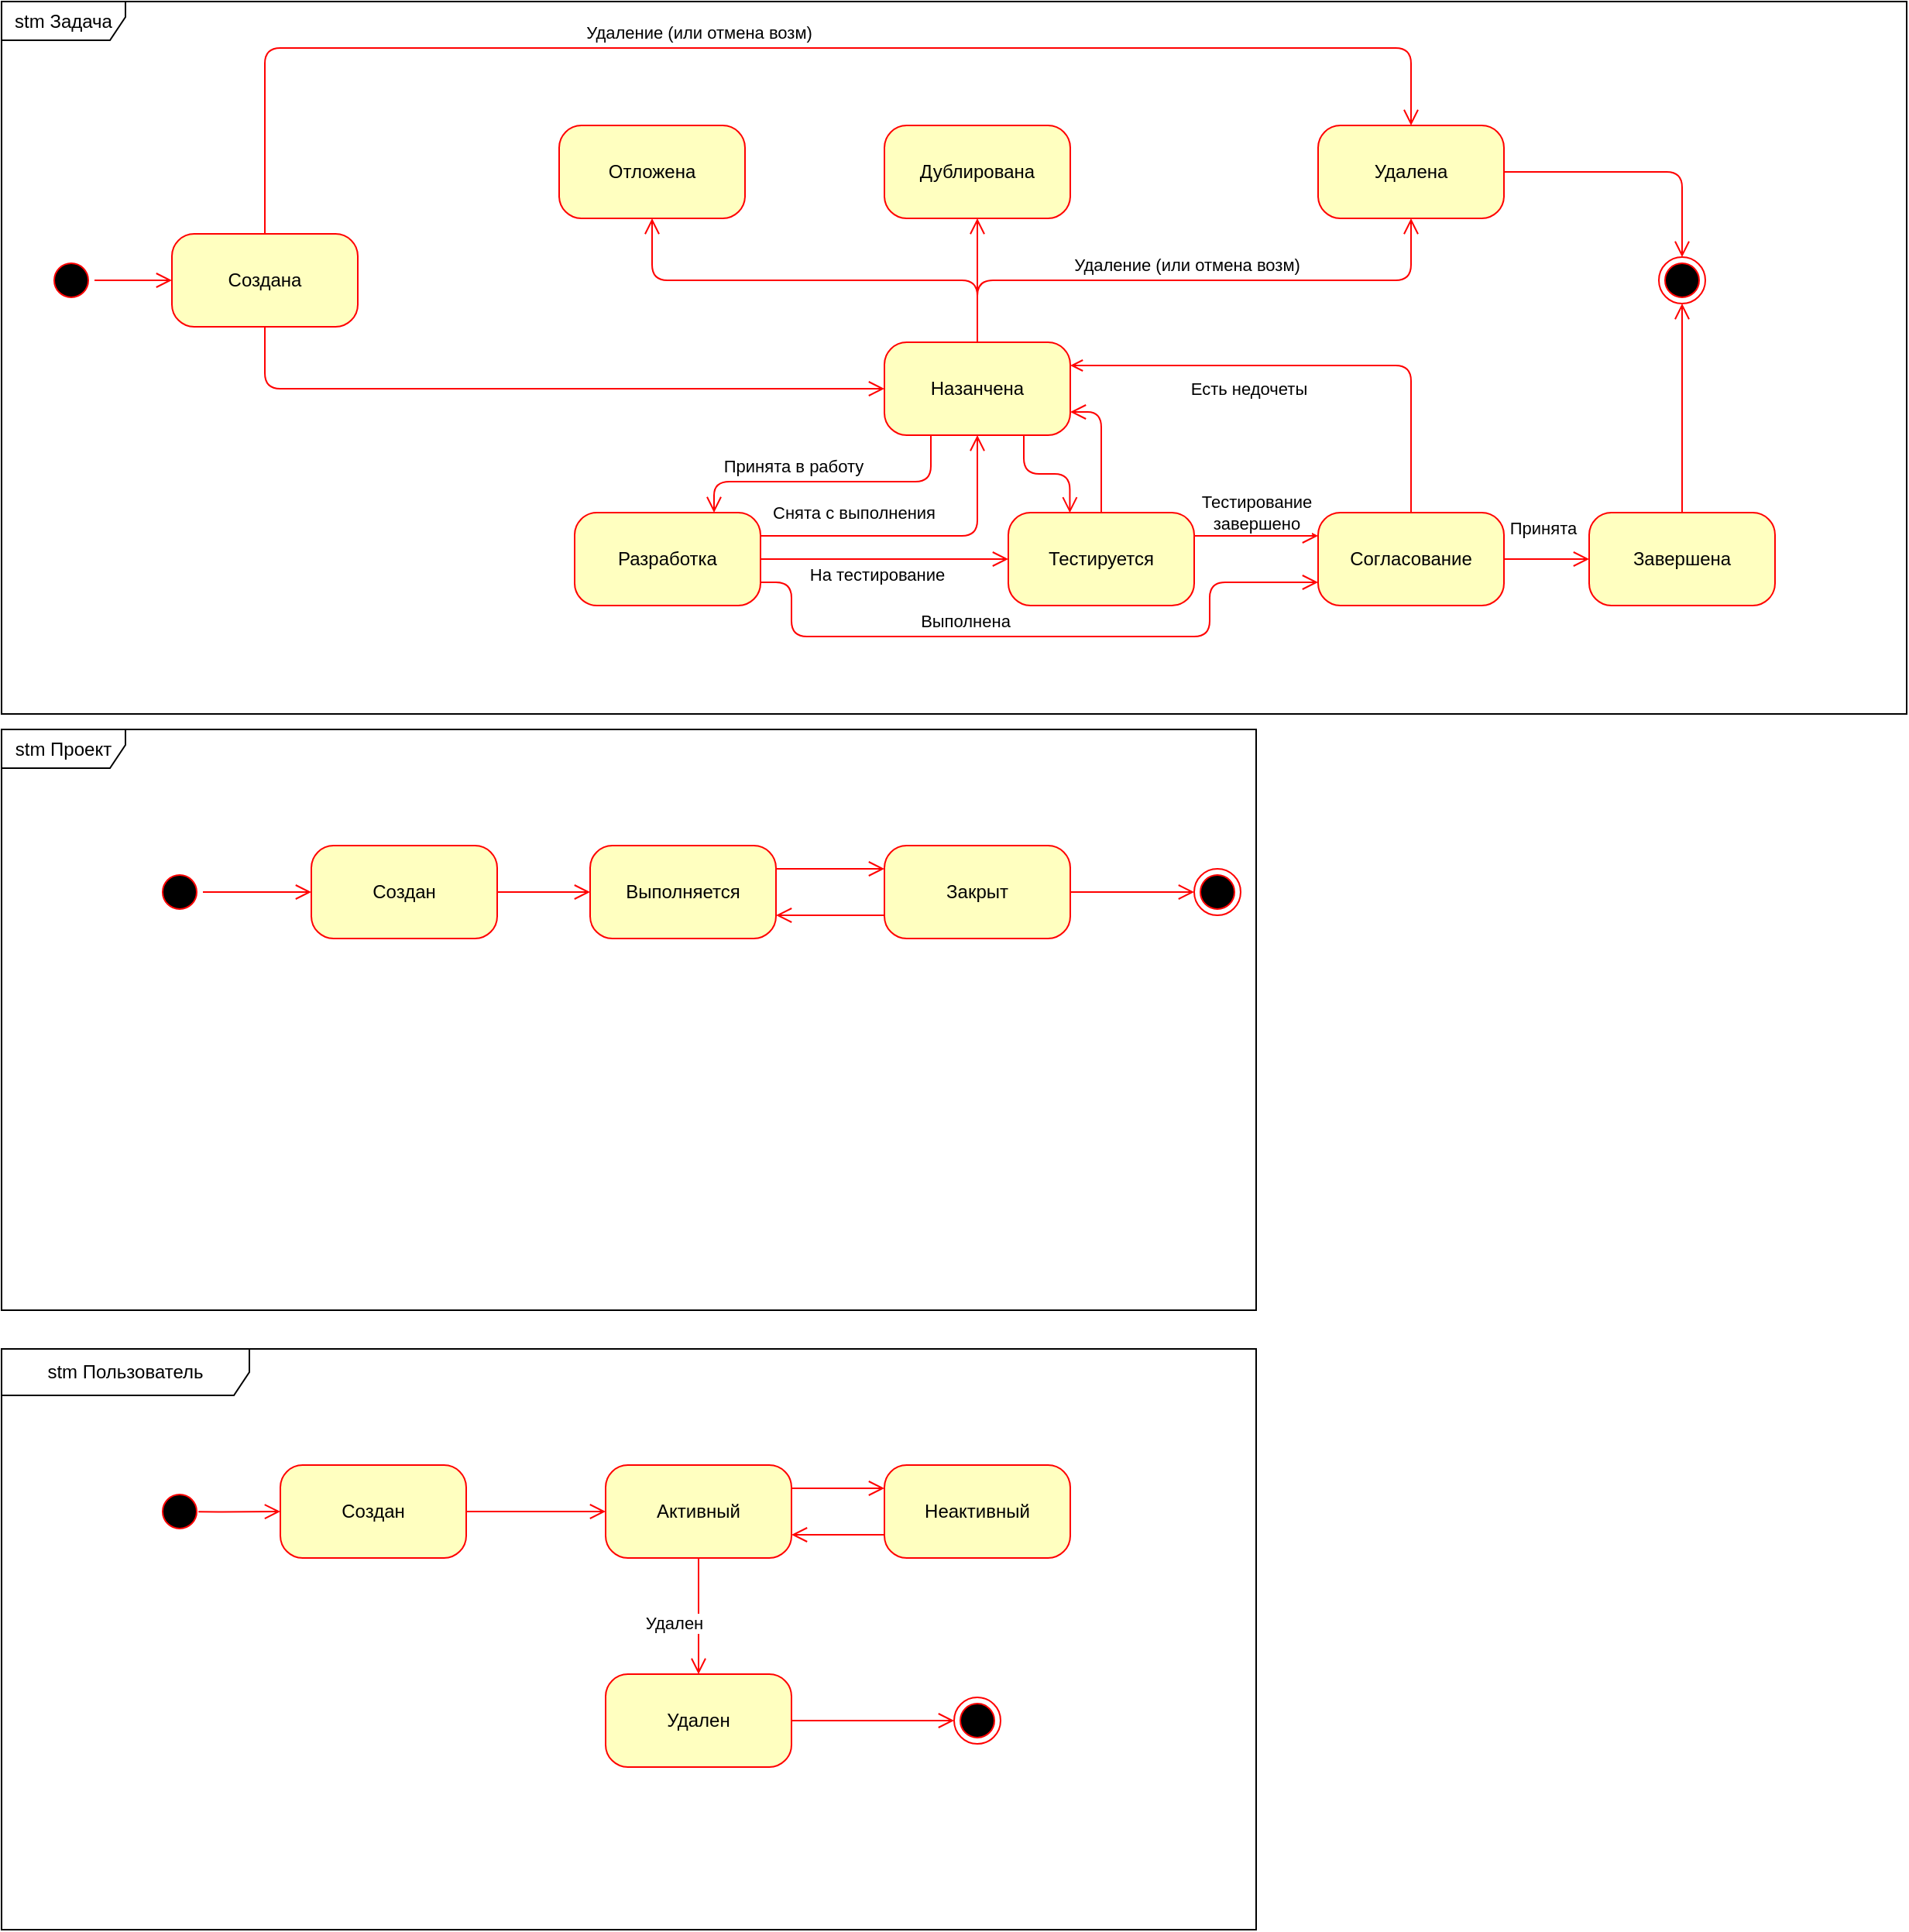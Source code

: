<mxfile version="13.7.3" type="device"><diagram name="Page-1" id="58cdce13-f638-feb5-8d6f-7d28b1aa9fa0"><mxGraphModel dx="1038" dy="1466" grid="1" gridSize="10" guides="1" tooltips="1" connect="1" arrows="1" fold="1" page="1" pageScale="1" pageWidth="1100" pageHeight="850" background="#ffffff" math="0" shadow="0"><root><mxCell id="0"/><mxCell id="1" parent="0"/><mxCell id="2a3bc250acf0617d-8" value="&lt;font style=&quot;font-size: 12px&quot;&gt;stm Задача&lt;/font&gt;" style="shape=umlFrame;whiteSpace=wrap;html=1;rounded=1;shadow=0;comic=0;labelBackgroundColor=none;strokeWidth=1;fontFamily=Helvetica;fontSize=12;align=center;width=80;height=25;" parent="1" vertex="1"><mxGeometry x="30" y="-30" width="1230" height="460" as="geometry"/></mxCell><mxCell id="382b91b5511bd0f7-1" value="" style="ellipse;html=1;shape=startState;fillColor=#000000;strokeColor=#ff0000;rounded=1;shadow=0;comic=0;labelBackgroundColor=none;fontFamily=Helvetica;fontSize=12;fontColor=#000000;align=center;direction=south;" parent="1" vertex="1"><mxGeometry x="60" y="135" width="30" height="30" as="geometry"/></mxCell><mxCell id="382b91b5511bd0f7-5" value="Разработка" style="rounded=1;whiteSpace=wrap;html=1;arcSize=24;fillColor=#ffffc0;strokeColor=#ff0000;shadow=0;comic=0;labelBackgroundColor=none;fontFamily=Helvetica;fontSize=12;fontColor=#000000;align=center;" parent="1" vertex="1"><mxGeometry x="400" y="300" width="120" height="60" as="geometry"/></mxCell><mxCell id="382b91b5511bd0f7-6" value="Создана" style="rounded=1;whiteSpace=wrap;html=1;arcSize=24;fillColor=#ffffc0;strokeColor=#ff0000;shadow=0;comic=0;labelBackgroundColor=none;fontFamily=Helvetica;fontSize=12;fontColor=#000000;align=center;" parent="1" vertex="1"><mxGeometry x="140" y="120" width="120" height="60" as="geometry"/></mxCell><mxCell id="3cde6dad864a17aa-3" style="edgeStyle=orthogonalEdgeStyle;html=1;exitX=1;exitY=0.25;entryX=0.5;entryY=0;labelBackgroundColor=none;endArrow=none;endSize=8;strokeColor=#ff0000;fontFamily=Helvetica;fontSize=12;align=left;startArrow=open;startFill=0;endFill=0;entryDx=0;entryDy=0;" parent="1" source="382b91b5511bd0f7-7" target="382b91b5511bd0f7-9" edge="1"><mxGeometry relative="1" as="geometry"/></mxCell><mxCell id="HyFr9BfZVIXS1KVucEkK-35" value="Есть недочеты" style="edgeLabel;html=1;align=center;verticalAlign=middle;resizable=0;points=[];fontFamily=Helvetica;" parent="3cde6dad864a17aa-3" vertex="1" connectable="0"><mxGeometry x="-0.274" relative="1" as="geometry"><mxPoint y="15" as="offset"/></mxGeometry></mxCell><mxCell id="382b91b5511bd0f7-7" value="Назанчена" style="rounded=1;whiteSpace=wrap;html=1;arcSize=24;fillColor=#ffffc0;strokeColor=#ff0000;shadow=0;comic=0;labelBackgroundColor=none;fontFamily=Helvetica;fontSize=12;fontColor=#000000;align=center;" parent="1" vertex="1"><mxGeometry x="600" y="190" width="120" height="60" as="geometry"/></mxCell><mxCell id="3cde6dad864a17aa-4" style="edgeStyle=orthogonalEdgeStyle;html=1;exitX=0.5;exitY=0;labelBackgroundColor=none;endArrow=open;endSize=8;strokeColor=#ff0000;fontFamily=Helvetica;fontSize=12;align=left;exitDx=0;exitDy=0;entryX=0.5;entryY=1;entryDx=0;entryDy=0;" parent="1" source="382b91b5511bd0f7-7" target="HyFr9BfZVIXS1KVucEkK-4" edge="1"><mxGeometry relative="1" as="geometry"><Array as="points"><mxPoint x="660" y="150"/><mxPoint x="940" y="150"/></Array></mxGeometry></mxCell><mxCell id="HyFr9BfZVIXS1KVucEkK-31" value="Удаление (или отмена возм)" style="edgeLabel;html=1;align=center;verticalAlign=middle;resizable=0;points=[];fontFamily=Helvetica;" parent="3cde6dad864a17aa-4" vertex="1" connectable="0"><mxGeometry x="-0.18" y="-2" relative="1" as="geometry"><mxPoint x="27.21" y="-12" as="offset"/></mxGeometry></mxCell><mxCell id="382b91b5511bd0f7-9" value="Согласование" style="rounded=1;whiteSpace=wrap;html=1;arcSize=24;fillColor=#ffffc0;strokeColor=#ff0000;shadow=0;comic=0;labelBackgroundColor=none;fontFamily=Helvetica;fontSize=12;fontColor=#000000;align=center;" parent="1" vertex="1"><mxGeometry x="880" y="300" width="120" height="60" as="geometry"/></mxCell><mxCell id="382b91b5511bd0f7-10" value="Тестируется" style="rounded=1;whiteSpace=wrap;html=1;arcSize=24;fillColor=#ffffc0;strokeColor=#ff0000;shadow=0;comic=0;labelBackgroundColor=none;fontFamily=Helvetica;fontSize=12;fontColor=#000000;align=center;" parent="1" vertex="1"><mxGeometry x="680" y="300" width="120" height="60" as="geometry"/></mxCell><mxCell id="3cde6dad864a17aa-5" style="edgeStyle=elbowEdgeStyle;html=1;labelBackgroundColor=none;endArrow=open;endSize=8;strokeColor=#ff0000;fontFamily=Helvetica;fontSize=12;align=left;exitX=1;exitY=0.5;exitDx=0;exitDy=0;entryX=0;entryY=0.5;entryDx=0;entryDy=0;" parent="1" source="382b91b5511bd0f7-9" target="HyFr9BfZVIXS1KVucEkK-7" edge="1"><mxGeometry relative="1" as="geometry"/></mxCell><mxCell id="HyFr9BfZVIXS1KVucEkK-39" value="Принята" style="edgeLabel;html=1;align=center;verticalAlign=middle;resizable=0;points=[];fontFamily=Helvetica;" parent="3cde6dad864a17aa-5" vertex="1" connectable="0"><mxGeometry x="0.01" y="16" relative="1" as="geometry"><mxPoint x="-2.8" y="-4" as="offset"/></mxGeometry></mxCell><mxCell id="2a3bc250acf0617d-9" style="edgeStyle=orthogonalEdgeStyle;html=1;labelBackgroundColor=none;endArrow=open;endSize=8;strokeColor=#ff0000;fontFamily=Helvetica;fontSize=12;align=left;" parent="1" source="382b91b5511bd0f7-1" target="382b91b5511bd0f7-6" edge="1"><mxGeometry relative="1" as="geometry"/></mxCell><mxCell id="2a3bc250acf0617d-10" style="edgeStyle=orthogonalEdgeStyle;html=1;labelBackgroundColor=none;endArrow=open;endSize=8;strokeColor=#ff0000;fontFamily=Helvetica;fontSize=12;align=left;entryX=0;entryY=0.5;" parent="1" source="382b91b5511bd0f7-6" target="382b91b5511bd0f7-7" edge="1"><mxGeometry relative="1" as="geometry"><Array as="points"><mxPoint x="200" y="220"/></Array></mxGeometry></mxCell><mxCell id="2a3bc250acf0617d-11" style="edgeStyle=orthogonalEdgeStyle;html=1;entryX=0.75;entryY=0;labelBackgroundColor=none;endArrow=open;endSize=8;strokeColor=#ff0000;fontFamily=Helvetica;fontSize=12;align=left;exitX=0.25;exitY=1;exitDx=0;exitDy=0;" parent="1" source="382b91b5511bd0f7-7" target="382b91b5511bd0f7-5" edge="1"><mxGeometry relative="1" as="geometry"><mxPoint x="680" y="290" as="sourcePoint"/><Array as="points"><mxPoint x="630" y="280"/><mxPoint x="490" y="280"/></Array></mxGeometry></mxCell><mxCell id="HyFr9BfZVIXS1KVucEkK-36" value="Принята в работу" style="edgeLabel;html=1;align=center;verticalAlign=middle;resizable=0;points=[];fontFamily=Helvetica;" parent="2a3bc250acf0617d-11" vertex="1" connectable="0"><mxGeometry x="0.253" y="2" relative="1" as="geometry"><mxPoint y="-12" as="offset"/></mxGeometry></mxCell><mxCell id="2a3bc250acf0617d-13" style="edgeStyle=orthogonalEdgeStyle;html=1;exitX=1;exitY=0.5;entryX=0;entryY=0.5;labelBackgroundColor=none;endArrow=open;endSize=8;strokeColor=#ff0000;fontFamily=Helvetica;fontSize=12;align=left;" parent="1" source="382b91b5511bd0f7-5" target="382b91b5511bd0f7-10" edge="1"><mxGeometry relative="1" as="geometry"/></mxCell><mxCell id="HyFr9BfZVIXS1KVucEkK-32" value="На тестирование" style="edgeLabel;html=1;align=center;verticalAlign=middle;resizable=0;points=[];fontFamily=Helvetica;" parent="2a3bc250acf0617d-13" vertex="1" connectable="0"><mxGeometry x="-0.4" y="-3" relative="1" as="geometry"><mxPoint x="26.72" y="7" as="offset"/></mxGeometry></mxCell><mxCell id="2a3bc250acf0617d-14" style="edgeStyle=orthogonalEdgeStyle;html=1;exitX=0.5;exitY=0;entryX=1;entryY=0.75;labelBackgroundColor=none;endArrow=open;endSize=8;strokeColor=#ff0000;fontFamily=Helvetica;fontSize=12;align=left;" parent="1" source="382b91b5511bd0f7-10" target="382b91b5511bd0f7-7" edge="1"><mxGeometry relative="1" as="geometry"/></mxCell><mxCell id="2a3bc250acf0617d-15" style="edgeStyle=orthogonalEdgeStyle;html=1;exitX=1;exitY=0.25;labelBackgroundColor=none;endArrow=open;endSize=8;strokeColor=#ff0000;fontFamily=Helvetica;fontSize=12;align=left;exitDx=0;exitDy=0;entryX=0;entryY=0.25;entryDx=0;entryDy=0;" parent="1" source="382b91b5511bd0f7-10" target="382b91b5511bd0f7-9" edge="1"><mxGeometry relative="1" as="geometry"/></mxCell><mxCell id="HyFr9BfZVIXS1KVucEkK-33" value="Тестирование&lt;br&gt;завершено" style="edgeLabel;html=1;align=center;verticalAlign=middle;resizable=0;points=[];fontFamily=Helvetica;" parent="2a3bc250acf0617d-15" vertex="1" connectable="0"><mxGeometry x="-0.274" relative="1" as="geometry"><mxPoint x="10.86" y="-15" as="offset"/></mxGeometry></mxCell><mxCell id="HyFr9BfZVIXS1KVucEkK-1" style="edgeStyle=orthogonalEdgeStyle;html=1;exitX=1;exitY=0.25;entryX=0.5;entryY=1;labelBackgroundColor=none;endArrow=open;endSize=8;strokeColor=#ff0000;fontFamily=Helvetica;fontSize=12;align=left;entryDx=0;entryDy=0;exitDx=0;exitDy=0;" parent="1" source="382b91b5511bd0f7-5" target="382b91b5511bd0f7-7" edge="1"><mxGeometry relative="1" as="geometry"><mxPoint x="530" y="340" as="sourcePoint"/><mxPoint x="690" y="340" as="targetPoint"/><Array as="points"><mxPoint x="660" y="315"/></Array></mxGeometry></mxCell><mxCell id="HyFr9BfZVIXS1KVucEkK-37" value="Снята с выполнения" style="edgeLabel;html=1;align=center;verticalAlign=middle;resizable=0;points=[];fontFamily=Helvetica;" parent="HyFr9BfZVIXS1KVucEkK-1" vertex="1" connectable="0"><mxGeometry x="-0.489" relative="1" as="geometry"><mxPoint x="7.67" y="-15" as="offset"/></mxGeometry></mxCell><mxCell id="HyFr9BfZVIXS1KVucEkK-3" style="edgeStyle=orthogonalEdgeStyle;html=1;exitX=0.75;exitY=1;entryX=0.331;entryY=0.003;labelBackgroundColor=none;endArrow=open;endSize=8;strokeColor=#ff0000;fontFamily=Helvetica;fontSize=12;align=left;entryDx=0;entryDy=0;entryPerimeter=0;exitDx=0;exitDy=0;" parent="1" source="382b91b5511bd0f7-7" target="382b91b5511bd0f7-10" edge="1"><mxGeometry relative="1" as="geometry"><mxPoint x="750" y="310" as="sourcePoint"/><mxPoint x="730" y="245" as="targetPoint"/></mxGeometry></mxCell><mxCell id="HyFr9BfZVIXS1KVucEkK-4" value="Удалена" style="rounded=1;whiteSpace=wrap;html=1;arcSize=24;fillColor=#ffffc0;strokeColor=#ff0000;shadow=0;comic=0;labelBackgroundColor=none;fontFamily=Helvetica;fontSize=12;fontColor=#000000;align=center;" parent="1" vertex="1"><mxGeometry x="880" y="50" width="120" height="60" as="geometry"/></mxCell><mxCell id="HyFr9BfZVIXS1KVucEkK-5" value="" style="ellipse;html=1;shape=endState;fillColor=#000000;strokeColor=#ff0000;rounded=1;shadow=0;comic=0;labelBackgroundColor=none;fontFamily=Helvetica;fontSize=12;fontColor=#000000;align=center;" parent="1" vertex="1"><mxGeometry x="1100" y="135" width="30" height="30" as="geometry"/></mxCell><mxCell id="HyFr9BfZVIXS1KVucEkK-6" style="edgeStyle=elbowEdgeStyle;html=1;labelBackgroundColor=none;endArrow=open;endSize=8;strokeColor=#ff0000;fontFamily=Helvetica;fontSize=12;align=left;entryX=0.5;entryY=0;entryDx=0;entryDy=0;exitX=1;exitY=0.5;exitDx=0;exitDy=0;" parent="1" target="HyFr9BfZVIXS1KVucEkK-5" edge="1" source="HyFr9BfZVIXS1KVucEkK-4"><mxGeometry relative="1" as="geometry"><mxPoint x="990" y="149.66" as="sourcePoint"/><mxPoint x="1060" y="150" as="targetPoint"/><Array as="points"><mxPoint x="1115" y="110"/></Array></mxGeometry></mxCell><mxCell id="HyFr9BfZVIXS1KVucEkK-7" value="Завершена" style="rounded=1;whiteSpace=wrap;html=1;arcSize=24;fillColor=#ffffc0;strokeColor=#ff0000;shadow=0;comic=0;labelBackgroundColor=none;fontFamily=Helvetica;fontSize=12;fontColor=#000000;align=center;" parent="1" vertex="1"><mxGeometry x="1055" y="300" width="120" height="60" as="geometry"/></mxCell><mxCell id="HyFr9BfZVIXS1KVucEkK-9" style="edgeStyle=elbowEdgeStyle;html=1;labelBackgroundColor=none;endArrow=open;endSize=8;strokeColor=#ff0000;fontFamily=Helvetica;fontSize=12;align=left;entryX=0.5;entryY=1;entryDx=0;entryDy=0;exitX=0.5;exitY=0;exitDx=0;exitDy=0;" parent="1" source="HyFr9BfZVIXS1KVucEkK-7" target="HyFr9BfZVIXS1KVucEkK-5" edge="1"><mxGeometry relative="1" as="geometry"><mxPoint x="1075" y="300" as="sourcePoint"/><mxPoint x="1060" y="340" as="targetPoint"/><Array as="points"><mxPoint x="1115" y="230"/></Array></mxGeometry></mxCell><mxCell id="HyFr9BfZVIXS1KVucEkK-11" value="&lt;font style=&quot;font-size: 12px&quot;&gt;stm Проект&lt;/font&gt;" style="shape=umlFrame;whiteSpace=wrap;html=1;rounded=1;shadow=0;comic=0;labelBackgroundColor=none;strokeWidth=1;fontFamily=Helvetica;fontSize=12;align=center;width=80;height=25;" parent="1" vertex="1"><mxGeometry x="30" y="440" width="810" height="375" as="geometry"/></mxCell><mxCell id="HyFr9BfZVIXS1KVucEkK-12" value="" style="ellipse;html=1;shape=startState;fillColor=#000000;strokeColor=#ff0000;rounded=1;shadow=0;comic=0;labelBackgroundColor=none;fontFamily=Helvetica;fontSize=12;fontColor=#000000;align=center;direction=south;" parent="1" vertex="1"><mxGeometry x="130" y="530" width="30" height="30" as="geometry"/></mxCell><mxCell id="HyFr9BfZVIXS1KVucEkK-13" value="Создан" style="rounded=1;whiteSpace=wrap;html=1;arcSize=24;fillColor=#ffffc0;strokeColor=#ff0000;shadow=0;comic=0;labelBackgroundColor=none;fontFamily=Helvetica;fontSize=12;fontColor=#000000;align=center;" parent="1" vertex="1"><mxGeometry x="230" y="515" width="120" height="60" as="geometry"/></mxCell><mxCell id="HyFr9BfZVIXS1KVucEkK-14" style="edgeStyle=orthogonalEdgeStyle;html=1;labelBackgroundColor=none;endArrow=open;endSize=8;strokeColor=#ff0000;fontFamily=Helvetica;fontSize=12;align=left;" parent="1" source="HyFr9BfZVIXS1KVucEkK-12" target="HyFr9BfZVIXS1KVucEkK-13" edge="1"><mxGeometry relative="1" as="geometry"><mxPoint x="140" y="490.0" as="sourcePoint"/><mxPoint x="220" y="490.0" as="targetPoint"/></mxGeometry></mxCell><mxCell id="HyFr9BfZVIXS1KVucEkK-15" value="Выполняется" style="rounded=1;whiteSpace=wrap;html=1;arcSize=24;fillColor=#ffffc0;strokeColor=#ff0000;shadow=0;comic=0;labelBackgroundColor=none;fontFamily=Helvetica;fontSize=12;fontColor=#000000;align=center;" parent="1" vertex="1"><mxGeometry x="410" y="515" width="120" height="60" as="geometry"/></mxCell><mxCell id="HyFr9BfZVIXS1KVucEkK-16" style="edgeStyle=orthogonalEdgeStyle;html=1;labelBackgroundColor=none;endArrow=open;endSize=8;strokeColor=#ff0000;fontFamily=Helvetica;fontSize=12;align=left;exitX=1;exitY=0.5;exitDx=0;exitDy=0;entryX=0;entryY=0.5;entryDx=0;entryDy=0;" parent="1" source="HyFr9BfZVIXS1KVucEkK-13" target="HyFr9BfZVIXS1KVucEkK-15" edge="1"><mxGeometry relative="1" as="geometry"><mxPoint x="170" y="555" as="sourcePoint"/><mxPoint x="240" y="555" as="targetPoint"/></mxGeometry></mxCell><mxCell id="HyFr9BfZVIXS1KVucEkK-23" value="Закрыт" style="rounded=1;whiteSpace=wrap;html=1;arcSize=24;fillColor=#ffffc0;strokeColor=#ff0000;shadow=0;comic=0;labelBackgroundColor=none;fontFamily=Helvetica;fontSize=12;fontColor=#000000;align=center;" parent="1" vertex="1"><mxGeometry x="600" y="515" width="120" height="60" as="geometry"/></mxCell><mxCell id="HyFr9BfZVIXS1KVucEkK-25" style="edgeStyle=orthogonalEdgeStyle;html=1;labelBackgroundColor=none;endArrow=open;endSize=8;strokeColor=#ff0000;fontFamily=Helvetica;fontSize=12;align=left;entryX=0;entryY=0.25;entryDx=0;entryDy=0;exitX=1;exitY=0.25;exitDx=0;exitDy=0;" parent="1" source="HyFr9BfZVIXS1KVucEkK-15" target="HyFr9BfZVIXS1KVucEkK-23" edge="1"><mxGeometry relative="1" as="geometry"><mxPoint x="510" y="585" as="sourcePoint"/><mxPoint x="510" y="650" as="targetPoint"/><Array as="points"><mxPoint x="550" y="530"/><mxPoint x="550" y="530"/></Array></mxGeometry></mxCell><mxCell id="HyFr9BfZVIXS1KVucEkK-26" value="" style="ellipse;html=1;shape=endState;fillColor=#000000;strokeColor=#ff0000;rounded=1;shadow=0;comic=0;labelBackgroundColor=none;fontFamily=Helvetica;fontSize=12;fontColor=#000000;align=center;" parent="1" vertex="1"><mxGeometry x="800" y="530" width="30" height="30" as="geometry"/></mxCell><mxCell id="HyFr9BfZVIXS1KVucEkK-27" style="edgeStyle=orthogonalEdgeStyle;html=1;labelBackgroundColor=none;endArrow=open;endSize=8;strokeColor=#ff0000;fontFamily=Helvetica;fontSize=12;align=left;exitX=1;exitY=0.5;exitDx=0;exitDy=0;entryX=0;entryY=0.5;entryDx=0;entryDy=0;" parent="1" source="HyFr9BfZVIXS1KVucEkK-23" target="HyFr9BfZVIXS1KVucEkK-26" edge="1"><mxGeometry relative="1" as="geometry"><mxPoint x="540" y="570" as="sourcePoint"/><mxPoint x="590" y="570" as="targetPoint"/><Array as="points"><mxPoint x="740" y="545"/><mxPoint x="740" y="545"/></Array></mxGeometry></mxCell><mxCell id="HyFr9BfZVIXS1KVucEkK-28" value="&lt;font style=&quot;font-size: 12px&quot;&gt;stm Пользователь&lt;/font&gt;" style="shape=umlFrame;whiteSpace=wrap;html=1;rounded=1;shadow=0;comic=0;labelBackgroundColor=none;strokeWidth=1;fontFamily=Helvetica;fontSize=12;align=center;width=160;height=30;" parent="1" vertex="1"><mxGeometry x="30" y="840" width="810" height="375" as="geometry"/></mxCell><mxCell id="HyFr9BfZVIXS1KVucEkK-29" value="" style="ellipse;html=1;shape=startState;fillColor=#000000;strokeColor=#ff0000;rounded=1;shadow=0;comic=0;labelBackgroundColor=none;fontFamily=Helvetica;fontSize=12;fontColor=#000000;align=center;direction=south;" parent="1" vertex="1"><mxGeometry x="130" y="930" width="30" height="30" as="geometry"/></mxCell><mxCell id="HyFr9BfZVIXS1KVucEkK-30" value="Создан" style="rounded=1;whiteSpace=wrap;html=1;arcSize=24;fillColor=#ffffc0;strokeColor=#ff0000;shadow=0;comic=0;labelBackgroundColor=none;fontFamily=Helvetica;fontSize=12;fontColor=#000000;align=center;" parent="1" vertex="1"><mxGeometry x="210" y="915" width="120" height="60" as="geometry"/></mxCell><mxCell id="HyFr9BfZVIXS1KVucEkK-42" value="Активный" style="rounded=1;whiteSpace=wrap;html=1;arcSize=24;fillColor=#ffffc0;strokeColor=#ff0000;shadow=0;comic=0;labelBackgroundColor=none;fontFamily=Helvetica;fontSize=12;fontColor=#000000;align=center;" parent="1" vertex="1"><mxGeometry x="420" y="915" width="120" height="60" as="geometry"/></mxCell><mxCell id="HyFr9BfZVIXS1KVucEkK-43" style="edgeStyle=orthogonalEdgeStyle;html=1;labelBackgroundColor=none;endArrow=open;endSize=8;strokeColor=#ff0000;fontFamily=Helvetica;fontSize=12;align=left;exitX=0.506;exitY=0.096;exitDx=0;exitDy=0;exitPerimeter=0;" parent="1" source="HyFr9BfZVIXS1KVucEkK-29" edge="1"><mxGeometry relative="1" as="geometry"><mxPoint x="160" y="944.66" as="sourcePoint"/><mxPoint x="210" y="945" as="targetPoint"/><Array as="points"><mxPoint x="180" y="945"/></Array></mxGeometry></mxCell><mxCell id="HyFr9BfZVIXS1KVucEkK-46" style="edgeStyle=orthogonalEdgeStyle;html=1;labelBackgroundColor=none;endArrow=open;endSize=8;strokeColor=#ff0000;fontFamily=Helvetica;fontSize=12;align=left;entryX=0;entryY=0.5;entryDx=0;entryDy=0;exitX=1;exitY=0.5;exitDx=0;exitDy=0;" parent="1" source="HyFr9BfZVIXS1KVucEkK-30" edge="1" target="HyFr9BfZVIXS1KVucEkK-42"><mxGeometry relative="1" as="geometry"><mxPoint x="330" y="945" as="sourcePoint"/><mxPoint x="380" y="945" as="targetPoint"/><Array as="points"/></mxGeometry></mxCell><mxCell id="HyFr9BfZVIXS1KVucEkK-59" value="" style="ellipse;html=1;shape=endState;fillColor=#000000;strokeColor=#ff0000;rounded=1;shadow=0;comic=0;labelBackgroundColor=none;fontFamily=Helvetica;fontSize=12;fontColor=#000000;align=center;" parent="1" vertex="1"><mxGeometry x="645" y="1065" width="30" height="30" as="geometry"/></mxCell><mxCell id="HyFr9BfZVIXS1KVucEkK-60" value="Удален" style="rounded=1;whiteSpace=wrap;html=1;arcSize=24;fillColor=#ffffc0;strokeColor=#ff0000;shadow=0;comic=0;labelBackgroundColor=none;fontFamily=Helvetica;fontSize=12;fontColor=#000000;align=center;" parent="1" vertex="1"><mxGeometry x="420" y="1050" width="120" height="60" as="geometry"/></mxCell><mxCell id="HyFr9BfZVIXS1KVucEkK-62" style="edgeStyle=orthogonalEdgeStyle;html=1;labelBackgroundColor=none;endArrow=open;endSize=8;strokeColor=#ff0000;fontFamily=Helvetica;fontSize=12;align=left;exitX=0.5;exitY=1;exitDx=0;exitDy=0;" parent="1" source="HyFr9BfZVIXS1KVucEkK-42" target="HyFr9BfZVIXS1KVucEkK-60" edge="1"><mxGeometry relative="1" as="geometry"><mxPoint x="450" y="985" as="sourcePoint"/><mxPoint x="600" y="1115" as="targetPoint"/><Array as="points"/></mxGeometry></mxCell><mxCell id="HyFr9BfZVIXS1KVucEkK-63" value="Удален" style="edgeLabel;html=1;align=center;verticalAlign=middle;resizable=0;points=[];fontFamily=Helvetica;" parent="HyFr9BfZVIXS1KVucEkK-62" vertex="1" connectable="0"><mxGeometry x="-0.249" y="-1" relative="1" as="geometry"><mxPoint x="-15.34" y="13.51" as="offset"/></mxGeometry></mxCell><mxCell id="HyFr9BfZVIXS1KVucEkK-64" style="edgeStyle=orthogonalEdgeStyle;html=1;labelBackgroundColor=none;endArrow=open;endSize=8;strokeColor=#ff0000;fontFamily=Helvetica;fontSize=12;align=left;entryX=0;entryY=0.5;entryDx=0;entryDy=0;exitX=1;exitY=0.5;exitDx=0;exitDy=0;" parent="1" source="HyFr9BfZVIXS1KVucEkK-60" target="HyFr9BfZVIXS1KVucEkK-59" edge="1"><mxGeometry relative="1" as="geometry"><mxPoint x="340" y="955" as="sourcePoint"/><mxPoint x="390" y="955" as="targetPoint"/><Array as="points"/></mxGeometry></mxCell><mxCell id="HyFr9BfZVIXS1KVucEkK-65" style="edgeStyle=orthogonalEdgeStyle;html=1;exitX=1;exitY=0.75;labelBackgroundColor=none;endArrow=open;endSize=8;strokeColor=#ff0000;fontFamily=Helvetica;fontSize=12;align=left;exitDx=0;exitDy=0;entryX=0;entryY=0.75;entryDx=0;entryDy=0;" parent="1" source="382b91b5511bd0f7-5" target="382b91b5511bd0f7-9" edge="1"><mxGeometry relative="1" as="geometry"><mxPoint x="810" y="340" as="sourcePoint"/><mxPoint x="890" y="340" as="targetPoint"/><Array as="points"><mxPoint x="540" y="345"/><mxPoint x="540" y="380"/><mxPoint x="810" y="380"/><mxPoint x="810" y="345"/></Array></mxGeometry></mxCell><mxCell id="HyFr9BfZVIXS1KVucEkK-66" value="Выполнена" style="edgeLabel;html=1;align=center;verticalAlign=middle;resizable=0;points=[];fontFamily=Helvetica;" parent="HyFr9BfZVIXS1KVucEkK-65" vertex="1" connectable="0"><mxGeometry x="-0.274" relative="1" as="geometry"><mxPoint x="10.86" y="-10" as="offset"/></mxGeometry></mxCell><mxCell id="WnV8aI6I9dIeVFZkUUwB-1" value="Дублирована" style="rounded=1;whiteSpace=wrap;html=1;arcSize=24;fillColor=#ffffc0;strokeColor=#ff0000;shadow=0;comic=0;labelBackgroundColor=none;fontFamily=Helvetica;fontSize=12;fontColor=#000000;align=center;" parent="1" vertex="1"><mxGeometry x="600" y="50" width="120" height="60" as="geometry"/></mxCell><mxCell id="WnV8aI6I9dIeVFZkUUwB-2" value="Отложена" style="rounded=1;whiteSpace=wrap;html=1;arcSize=24;fillColor=#ffffc0;strokeColor=#ff0000;shadow=0;comic=0;labelBackgroundColor=none;fontFamily=Helvetica;fontSize=12;fontColor=#000000;align=center;" parent="1" vertex="1"><mxGeometry x="390" y="50" width="120" height="60" as="geometry"/></mxCell><mxCell id="WnV8aI6I9dIeVFZkUUwB-5" value="Неактивный" style="rounded=1;whiteSpace=wrap;html=1;arcSize=24;fillColor=#ffffc0;strokeColor=#ff0000;shadow=0;comic=0;labelBackgroundColor=none;fontFamily=Helvetica;fontSize=12;fontColor=#000000;align=center;" parent="1" vertex="1"><mxGeometry x="600" y="915" width="120" height="60" as="geometry"/></mxCell><mxCell id="m9CG-hXVUIMPb1MvD02T-2" style="edgeStyle=orthogonalEdgeStyle;html=1;labelBackgroundColor=none;endArrow=open;endSize=8;strokeColor=#ff0000;fontFamily=Helvetica;fontSize=12;align=left;entryX=0.5;entryY=1;exitX=0.5;exitY=0;exitDx=0;exitDy=0;entryDx=0;entryDy=0;" edge="1" parent="1" source="382b91b5511bd0f7-7" target="WnV8aI6I9dIeVFZkUUwB-1"><mxGeometry relative="1" as="geometry"><Array as="points"><mxPoint x="660" y="140"/><mxPoint x="660" y="140"/></Array><mxPoint x="210" y="190" as="sourcePoint"/><mxPoint x="610" y="230" as="targetPoint"/></mxGeometry></mxCell><mxCell id="m9CG-hXVUIMPb1MvD02T-3" style="edgeStyle=orthogonalEdgeStyle;html=1;labelBackgroundColor=none;endArrow=open;endSize=8;strokeColor=#ff0000;fontFamily=Helvetica;fontSize=12;align=left;entryX=0.5;entryY=1;exitX=0.5;exitY=0;exitDx=0;exitDy=0;entryDx=0;entryDy=0;" edge="1" parent="1" source="382b91b5511bd0f7-7" target="WnV8aI6I9dIeVFZkUUwB-2"><mxGeometry relative="1" as="geometry"><Array as="points"><mxPoint x="660" y="150"/><mxPoint x="450" y="150"/></Array><mxPoint x="670" y="200" as="sourcePoint"/><mxPoint x="670" y="120" as="targetPoint"/></mxGeometry></mxCell><mxCell id="m9CG-hXVUIMPb1MvD02T-4" style="edgeStyle=orthogonalEdgeStyle;html=1;labelBackgroundColor=none;endArrow=open;endSize=8;strokeColor=#ff0000;fontFamily=Helvetica;fontSize=12;align=left;entryX=1;entryY=0.75;entryDx=0;entryDy=0;exitX=0;exitY=0.75;exitDx=0;exitDy=0;" edge="1" parent="1" source="HyFr9BfZVIXS1KVucEkK-23" target="HyFr9BfZVIXS1KVucEkK-15"><mxGeometry relative="1" as="geometry"><mxPoint x="540" y="540" as="sourcePoint"/><mxPoint x="610" y="540" as="targetPoint"/><Array as="points"><mxPoint x="570" y="560"/><mxPoint x="570" y="560"/></Array></mxGeometry></mxCell><mxCell id="m9CG-hXVUIMPb1MvD02T-6" style="edgeStyle=orthogonalEdgeStyle;html=1;labelBackgroundColor=none;endArrow=open;endSize=8;strokeColor=#ff0000;fontFamily=Helvetica;fontSize=12;align=left;exitX=1;exitY=0.25;exitDx=0;exitDy=0;" edge="1" parent="1" source="HyFr9BfZVIXS1KVucEkK-42"><mxGeometry relative="1" as="geometry"><mxPoint x="550" y="550" as="sourcePoint"/><mxPoint x="600" y="930" as="targetPoint"/><Array as="points"><mxPoint x="580" y="930"/><mxPoint x="580" y="930"/></Array></mxGeometry></mxCell><mxCell id="m9CG-hXVUIMPb1MvD02T-8" style="edgeStyle=orthogonalEdgeStyle;html=1;labelBackgroundColor=none;endArrow=open;endSize=8;strokeColor=#ff0000;fontFamily=Helvetica;fontSize=12;align=left;exitX=0;exitY=0.75;exitDx=0;exitDy=0;entryX=1;entryY=0.75;entryDx=0;entryDy=0;" edge="1" parent="1" source="WnV8aI6I9dIeVFZkUUwB-5" target="HyFr9BfZVIXS1KVucEkK-42"><mxGeometry relative="1" as="geometry"><mxPoint x="550" y="940" as="sourcePoint"/><mxPoint x="610" y="940" as="targetPoint"/><Array as="points"><mxPoint x="570" y="960"/><mxPoint x="570" y="960"/></Array></mxGeometry></mxCell><mxCell id="m9CG-hXVUIMPb1MvD02T-9" style="edgeStyle=orthogonalEdgeStyle;html=1;exitX=0.5;exitY=0;labelBackgroundColor=none;endArrow=open;endSize=8;strokeColor=#ff0000;fontFamily=Helvetica;fontSize=12;align=left;exitDx=0;exitDy=0;entryX=0.5;entryY=0;entryDx=0;entryDy=0;" edge="1" parent="1" source="382b91b5511bd0f7-6" target="HyFr9BfZVIXS1KVucEkK-4"><mxGeometry relative="1" as="geometry"><Array as="points"><mxPoint x="200"/><mxPoint x="940"/></Array><mxPoint x="670" y="200" as="sourcePoint"/><mxPoint x="950" y="120" as="targetPoint"/></mxGeometry></mxCell><mxCell id="m9CG-hXVUIMPb1MvD02T-10" value="Удаление (или отмена возм)" style="edgeLabel;html=1;align=center;verticalAlign=middle;resizable=0;points=[];fontFamily=Helvetica;" vertex="1" connectable="0" parent="m9CG-hXVUIMPb1MvD02T-9"><mxGeometry x="-0.18" y="-2" relative="1" as="geometry"><mxPoint x="27.21" y="-12" as="offset"/></mxGeometry></mxCell></root></mxGraphModel></diagram></mxfile>